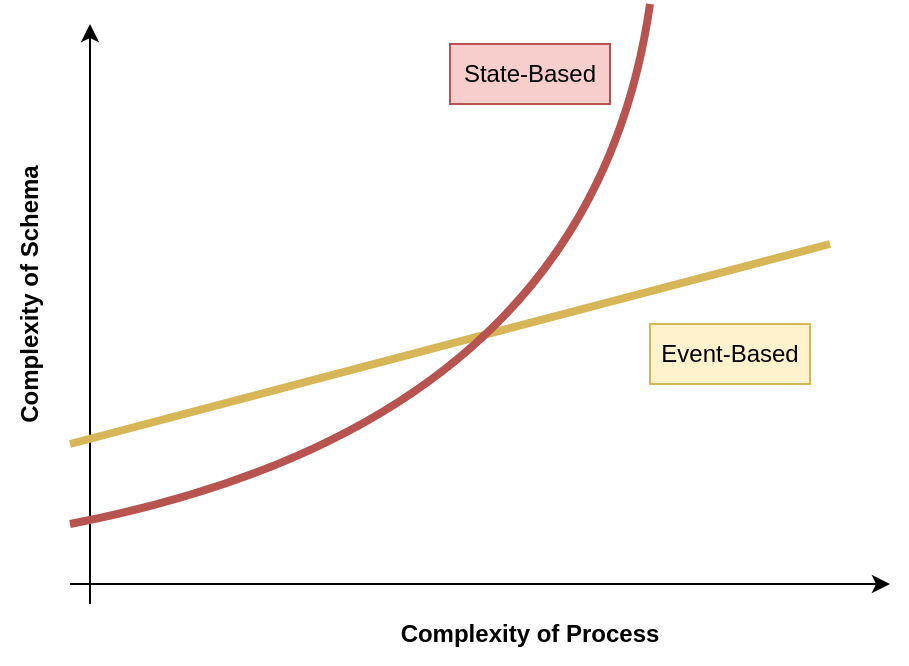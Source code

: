 <mxfile>
    <diagram id="rPj2ms7-UfuhZighUMMI" name="Page-1">
        <mxGraphModel dx="834" dy="377" grid="1" gridSize="10" guides="1" tooltips="1" connect="1" arrows="1" fold="1" page="1" pageScale="1" pageWidth="827" pageHeight="1169" math="0" shadow="0">
            <root>
                <mxCell id="0"/>
                <mxCell id="1" parent="0"/>
                <mxCell id="2" value="" style="endArrow=classic;html=1;" edge="1" parent="1">
                    <mxGeometry width="50" height="50" relative="1" as="geometry">
                        <mxPoint x="80" y="370" as="sourcePoint"/>
                        <mxPoint x="80" y="80" as="targetPoint"/>
                    </mxGeometry>
                </mxCell>
                <mxCell id="3" value="" style="endArrow=classic;html=1;" edge="1" parent="1">
                    <mxGeometry width="50" height="50" relative="1" as="geometry">
                        <mxPoint x="70" y="360" as="sourcePoint"/>
                        <mxPoint x="480" y="360" as="targetPoint"/>
                    </mxGeometry>
                </mxCell>
                <mxCell id="4" value="" style="endArrow=none;html=1;fillColor=#fff2cc;strokeColor=#d6b656;strokeWidth=4;" edge="1" parent="1">
                    <mxGeometry width="50" height="50" relative="1" as="geometry">
                        <mxPoint x="70" y="290" as="sourcePoint"/>
                        <mxPoint x="450" y="190" as="targetPoint"/>
                    </mxGeometry>
                </mxCell>
                <mxCell id="5" value="" style="curved=1;endArrow=none;html=1;endFill=0;fillColor=#f8cecc;strokeColor=#b85450;strokeWidth=4;" edge="1" parent="1">
                    <mxGeometry width="50" height="50" relative="1" as="geometry">
                        <mxPoint x="70" y="330" as="sourcePoint"/>
                        <mxPoint x="360" y="70" as="targetPoint"/>
                        <Array as="points">
                            <mxPoint x="330" y="280"/>
                        </Array>
                    </mxGeometry>
                </mxCell>
                <mxCell id="6" value="&lt;b&gt;Complexity of Schema&lt;/b&gt;" style="text;strokeColor=none;align=center;fillColor=none;html=1;verticalAlign=middle;whiteSpace=wrap;rounded=0;rotation=-90;" vertex="1" parent="1">
                    <mxGeometry x="-20" y="200" width="140" height="30" as="geometry"/>
                </mxCell>
                <mxCell id="7" value="&lt;b&gt;Complexity of Process&lt;/b&gt;" style="text;strokeColor=none;align=center;fillColor=none;html=1;verticalAlign=middle;whiteSpace=wrap;rounded=0;rotation=0;" vertex="1" parent="1">
                    <mxGeometry x="230" y="370" width="140" height="30" as="geometry"/>
                </mxCell>
                <mxCell id="8" value="State-Based" style="text;strokeColor=#b85450;align=center;fillColor=#f8cecc;html=1;verticalAlign=middle;whiteSpace=wrap;rounded=0;rotation=0;" vertex="1" parent="1">
                    <mxGeometry x="260" y="90" width="80" height="30" as="geometry"/>
                </mxCell>
                <mxCell id="9" value="Event-Based" style="text;strokeColor=#d6b656;align=center;fillColor=#fff2cc;html=1;verticalAlign=middle;whiteSpace=wrap;rounded=0;rotation=0;" vertex="1" parent="1">
                    <mxGeometry x="360" y="230" width="80" height="30" as="geometry"/>
                </mxCell>
            </root>
        </mxGraphModel>
    </diagram>
</mxfile>